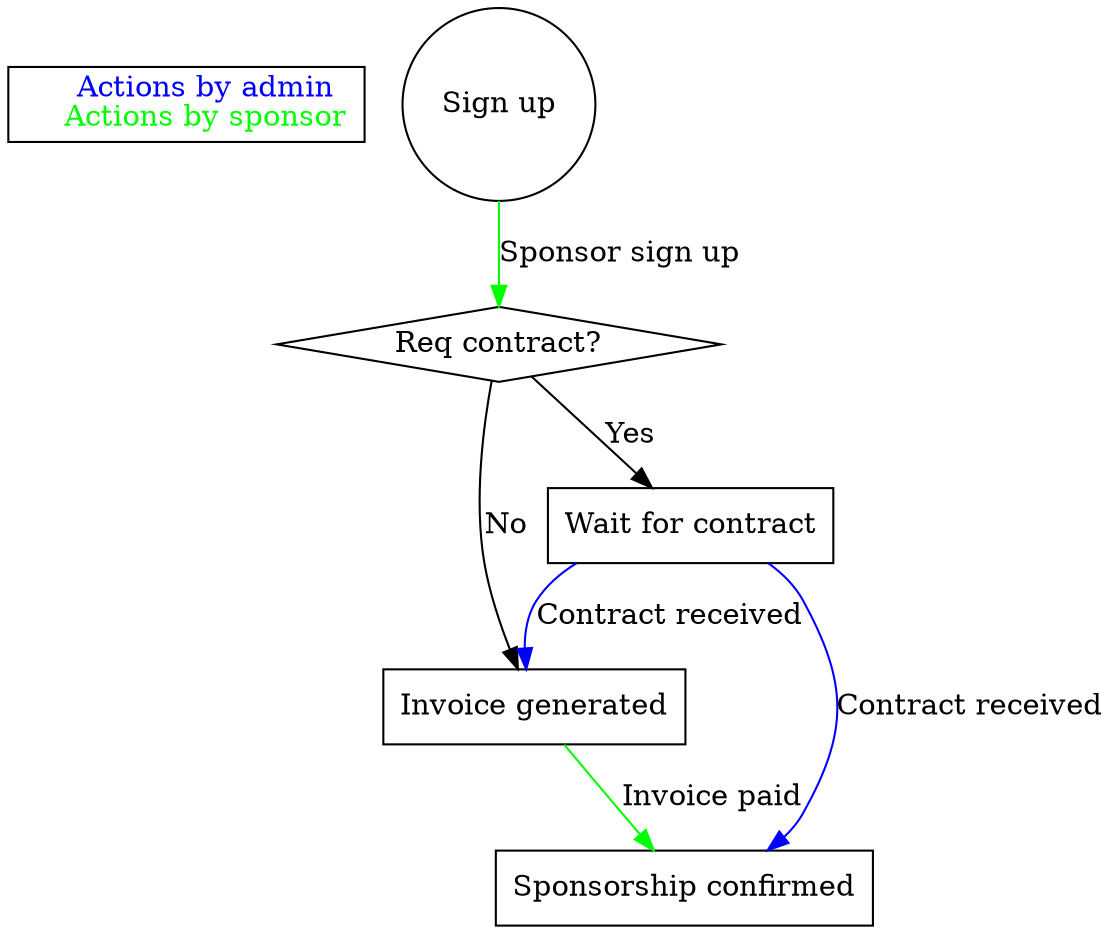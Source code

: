 digraph sponsorsignup {
	subgraph legend {
		key[shape=box, label=<
		    <font color="blue">Actions by admin</font><br/>
		    <font color="green">Actions by sponsor</font><br/>
		>, labeljust="l"]
	}

	start[shape=circle label="Sign up"];
	type[shape=diamond label="Req contract?"]
	invoice[shape=box label="Invoice generated"];
	contract[shape=box label="Wait for contract"];
	confirmed[shape=box label="Sponsorship confirmed"];

	start -> type [label="Sponsor sign up", color=green];
	type -> contract [label="Yes"];
	type -> invoice [label="No"];
	contract -> invoice [label="Contract received", color=blue];
	contract -> confirmed [label="Contract received", color=blue];
	invoice -> confirmed [label="Invoice paid", color=green];
}